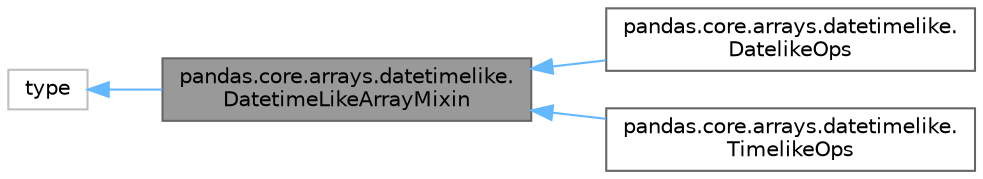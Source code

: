 digraph "pandas.core.arrays.datetimelike.DatetimeLikeArrayMixin"
{
 // LATEX_PDF_SIZE
  bgcolor="transparent";
  edge [fontname=Helvetica,fontsize=10,labelfontname=Helvetica,labelfontsize=10];
  node [fontname=Helvetica,fontsize=10,shape=box,height=0.2,width=0.4];
  rankdir="LR";
  Node1 [id="Node000001",label="pandas.core.arrays.datetimelike.\lDatetimeLikeArrayMixin",height=0.2,width=0.4,color="gray40", fillcolor="grey60", style="filled", fontcolor="black",tooltip=" "];
  Node2 -> Node1 [id="edge1_Node000001_Node000002",dir="back",color="steelblue1",style="solid",tooltip=" "];
  Node2 [id="Node000002",label="type",height=0.2,width=0.4,color="grey75", fillcolor="white", style="filled",tooltip=" "];
  Node1 -> Node3 [id="edge2_Node000001_Node000003",dir="back",color="steelblue1",style="solid",tooltip=" "];
  Node3 [id="Node000003",label="pandas.core.arrays.datetimelike.\lDatelikeOps",height=0.2,width=0.4,color="gray40", fillcolor="white", style="filled",URL="$dd/dd8/classpandas_1_1core_1_1arrays_1_1datetimelike_1_1DatelikeOps.html",tooltip=" "];
  Node1 -> Node4 [id="edge3_Node000001_Node000004",dir="back",color="steelblue1",style="solid",tooltip=" "];
  Node4 [id="Node000004",label="pandas.core.arrays.datetimelike.\lTimelikeOps",height=0.2,width=0.4,color="gray40", fillcolor="white", style="filled",URL="$d3/d40/classpandas_1_1core_1_1arrays_1_1datetimelike_1_1TimelikeOps.html",tooltip=" "];
}
